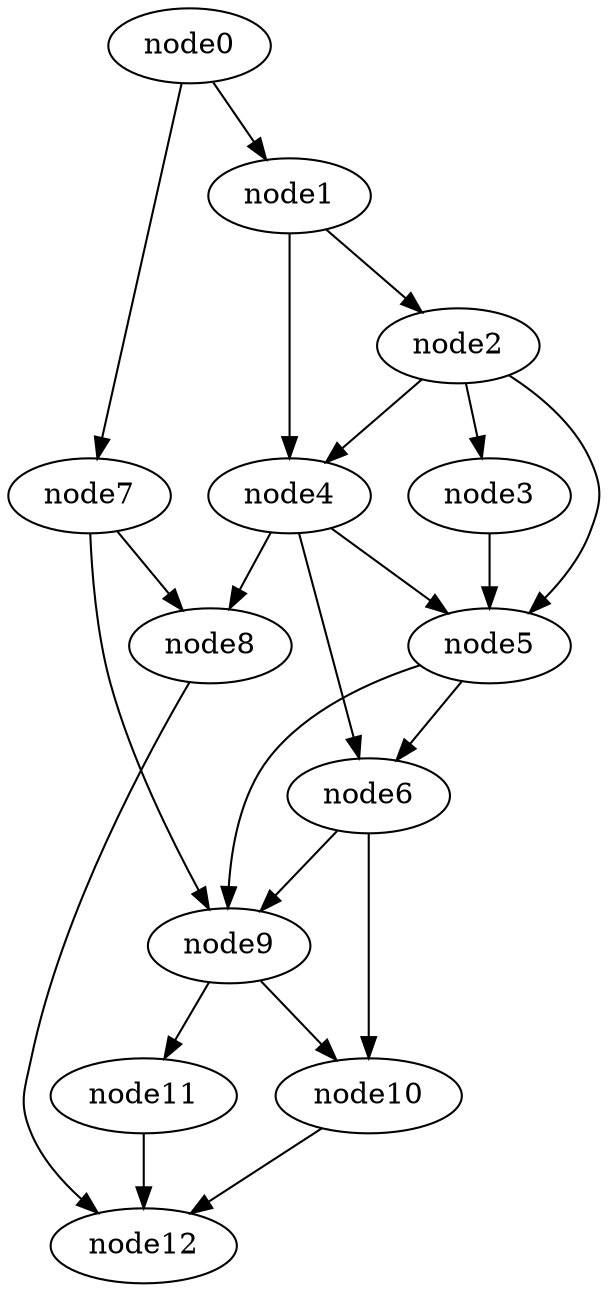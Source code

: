 digraph g{
	node12
	node11 -> node12
	node10 -> node12
	node9 -> node11
	node9 -> node10
	node8 -> node12
	node7 -> node9
	node7 -> node8
	node6 -> node10
	node6 -> node9
	node5 -> node9
	node5 -> node6
	node4 -> node8
	node4 -> node6
	node4 -> node5
	node3 -> node5
	node2 -> node5
	node2 -> node4
	node2 -> node3
	node1 -> node4
	node1 -> node2
	node0 -> node7
	node0 -> node1
}
